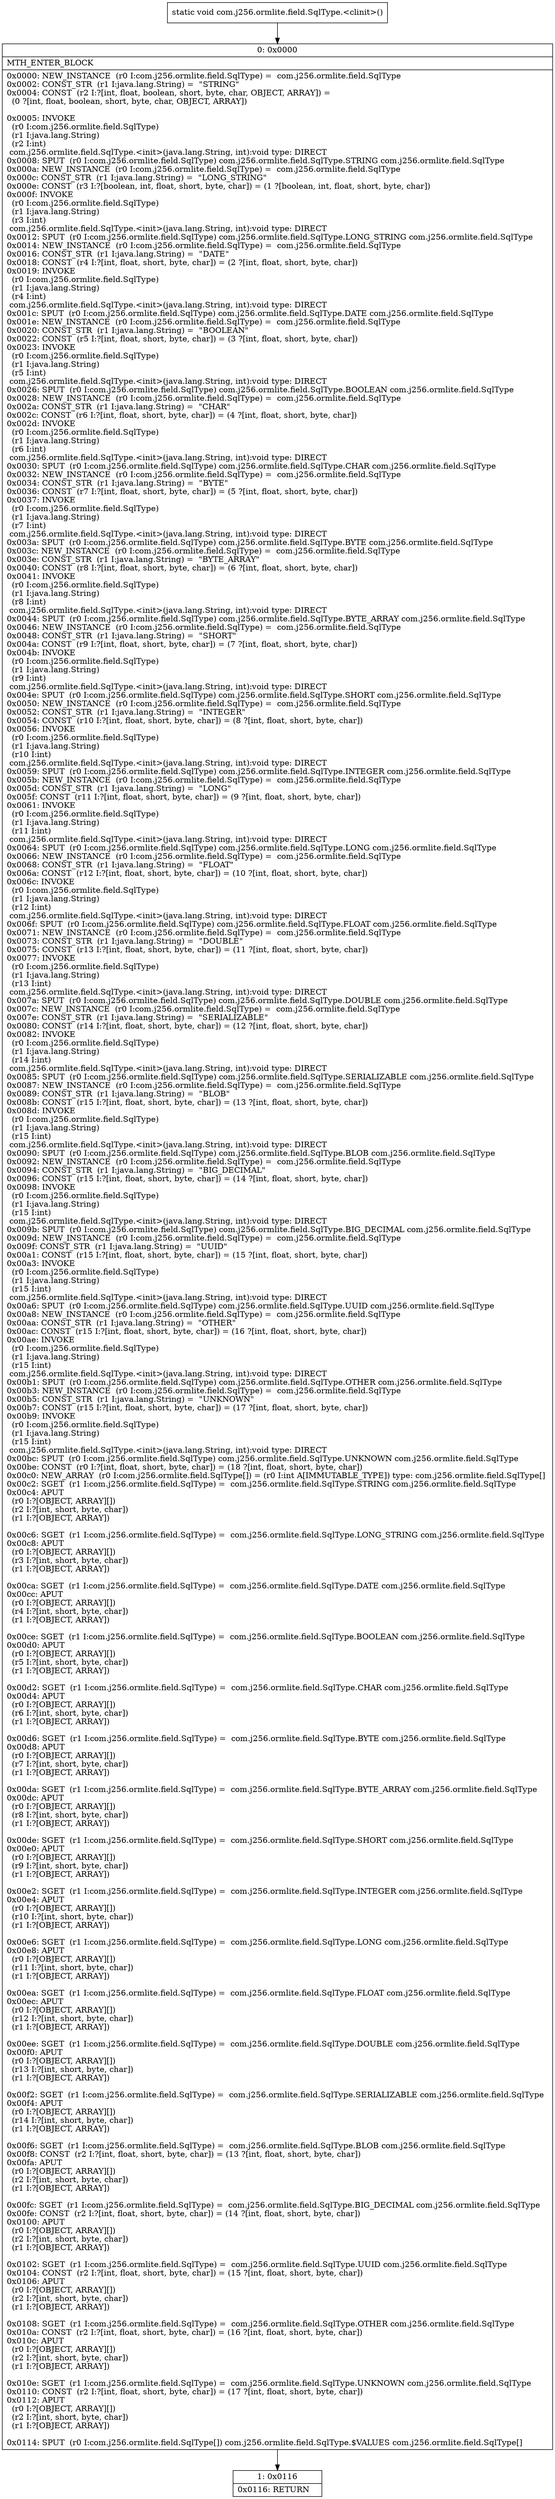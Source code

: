 digraph "CFG forcom.j256.ormlite.field.SqlType.\<clinit\>()V" {
Node_0 [shape=record,label="{0\:\ 0x0000|MTH_ENTER_BLOCK\l|0x0000: NEW_INSTANCE  (r0 I:com.j256.ormlite.field.SqlType) =  com.j256.ormlite.field.SqlType \l0x0002: CONST_STR  (r1 I:java.lang.String) =  \"STRING\" \l0x0004: CONST  (r2 I:?[int, float, boolean, short, byte, char, OBJECT, ARRAY]) = \l  (0 ?[int, float, boolean, short, byte, char, OBJECT, ARRAY])\l \l0x0005: INVOKE  \l  (r0 I:com.j256.ormlite.field.SqlType)\l  (r1 I:java.lang.String)\l  (r2 I:int)\l com.j256.ormlite.field.SqlType.\<init\>(java.lang.String, int):void type: DIRECT \l0x0008: SPUT  (r0 I:com.j256.ormlite.field.SqlType) com.j256.ormlite.field.SqlType.STRING com.j256.ormlite.field.SqlType \l0x000a: NEW_INSTANCE  (r0 I:com.j256.ormlite.field.SqlType) =  com.j256.ormlite.field.SqlType \l0x000c: CONST_STR  (r1 I:java.lang.String) =  \"LONG_STRING\" \l0x000e: CONST  (r3 I:?[boolean, int, float, short, byte, char]) = (1 ?[boolean, int, float, short, byte, char]) \l0x000f: INVOKE  \l  (r0 I:com.j256.ormlite.field.SqlType)\l  (r1 I:java.lang.String)\l  (r3 I:int)\l com.j256.ormlite.field.SqlType.\<init\>(java.lang.String, int):void type: DIRECT \l0x0012: SPUT  (r0 I:com.j256.ormlite.field.SqlType) com.j256.ormlite.field.SqlType.LONG_STRING com.j256.ormlite.field.SqlType \l0x0014: NEW_INSTANCE  (r0 I:com.j256.ormlite.field.SqlType) =  com.j256.ormlite.field.SqlType \l0x0016: CONST_STR  (r1 I:java.lang.String) =  \"DATE\" \l0x0018: CONST  (r4 I:?[int, float, short, byte, char]) = (2 ?[int, float, short, byte, char]) \l0x0019: INVOKE  \l  (r0 I:com.j256.ormlite.field.SqlType)\l  (r1 I:java.lang.String)\l  (r4 I:int)\l com.j256.ormlite.field.SqlType.\<init\>(java.lang.String, int):void type: DIRECT \l0x001c: SPUT  (r0 I:com.j256.ormlite.field.SqlType) com.j256.ormlite.field.SqlType.DATE com.j256.ormlite.field.SqlType \l0x001e: NEW_INSTANCE  (r0 I:com.j256.ormlite.field.SqlType) =  com.j256.ormlite.field.SqlType \l0x0020: CONST_STR  (r1 I:java.lang.String) =  \"BOOLEAN\" \l0x0022: CONST  (r5 I:?[int, float, short, byte, char]) = (3 ?[int, float, short, byte, char]) \l0x0023: INVOKE  \l  (r0 I:com.j256.ormlite.field.SqlType)\l  (r1 I:java.lang.String)\l  (r5 I:int)\l com.j256.ormlite.field.SqlType.\<init\>(java.lang.String, int):void type: DIRECT \l0x0026: SPUT  (r0 I:com.j256.ormlite.field.SqlType) com.j256.ormlite.field.SqlType.BOOLEAN com.j256.ormlite.field.SqlType \l0x0028: NEW_INSTANCE  (r0 I:com.j256.ormlite.field.SqlType) =  com.j256.ormlite.field.SqlType \l0x002a: CONST_STR  (r1 I:java.lang.String) =  \"CHAR\" \l0x002c: CONST  (r6 I:?[int, float, short, byte, char]) = (4 ?[int, float, short, byte, char]) \l0x002d: INVOKE  \l  (r0 I:com.j256.ormlite.field.SqlType)\l  (r1 I:java.lang.String)\l  (r6 I:int)\l com.j256.ormlite.field.SqlType.\<init\>(java.lang.String, int):void type: DIRECT \l0x0030: SPUT  (r0 I:com.j256.ormlite.field.SqlType) com.j256.ormlite.field.SqlType.CHAR com.j256.ormlite.field.SqlType \l0x0032: NEW_INSTANCE  (r0 I:com.j256.ormlite.field.SqlType) =  com.j256.ormlite.field.SqlType \l0x0034: CONST_STR  (r1 I:java.lang.String) =  \"BYTE\" \l0x0036: CONST  (r7 I:?[int, float, short, byte, char]) = (5 ?[int, float, short, byte, char]) \l0x0037: INVOKE  \l  (r0 I:com.j256.ormlite.field.SqlType)\l  (r1 I:java.lang.String)\l  (r7 I:int)\l com.j256.ormlite.field.SqlType.\<init\>(java.lang.String, int):void type: DIRECT \l0x003a: SPUT  (r0 I:com.j256.ormlite.field.SqlType) com.j256.ormlite.field.SqlType.BYTE com.j256.ormlite.field.SqlType \l0x003c: NEW_INSTANCE  (r0 I:com.j256.ormlite.field.SqlType) =  com.j256.ormlite.field.SqlType \l0x003e: CONST_STR  (r1 I:java.lang.String) =  \"BYTE_ARRAY\" \l0x0040: CONST  (r8 I:?[int, float, short, byte, char]) = (6 ?[int, float, short, byte, char]) \l0x0041: INVOKE  \l  (r0 I:com.j256.ormlite.field.SqlType)\l  (r1 I:java.lang.String)\l  (r8 I:int)\l com.j256.ormlite.field.SqlType.\<init\>(java.lang.String, int):void type: DIRECT \l0x0044: SPUT  (r0 I:com.j256.ormlite.field.SqlType) com.j256.ormlite.field.SqlType.BYTE_ARRAY com.j256.ormlite.field.SqlType \l0x0046: NEW_INSTANCE  (r0 I:com.j256.ormlite.field.SqlType) =  com.j256.ormlite.field.SqlType \l0x0048: CONST_STR  (r1 I:java.lang.String) =  \"SHORT\" \l0x004a: CONST  (r9 I:?[int, float, short, byte, char]) = (7 ?[int, float, short, byte, char]) \l0x004b: INVOKE  \l  (r0 I:com.j256.ormlite.field.SqlType)\l  (r1 I:java.lang.String)\l  (r9 I:int)\l com.j256.ormlite.field.SqlType.\<init\>(java.lang.String, int):void type: DIRECT \l0x004e: SPUT  (r0 I:com.j256.ormlite.field.SqlType) com.j256.ormlite.field.SqlType.SHORT com.j256.ormlite.field.SqlType \l0x0050: NEW_INSTANCE  (r0 I:com.j256.ormlite.field.SqlType) =  com.j256.ormlite.field.SqlType \l0x0052: CONST_STR  (r1 I:java.lang.String) =  \"INTEGER\" \l0x0054: CONST  (r10 I:?[int, float, short, byte, char]) = (8 ?[int, float, short, byte, char]) \l0x0056: INVOKE  \l  (r0 I:com.j256.ormlite.field.SqlType)\l  (r1 I:java.lang.String)\l  (r10 I:int)\l com.j256.ormlite.field.SqlType.\<init\>(java.lang.String, int):void type: DIRECT \l0x0059: SPUT  (r0 I:com.j256.ormlite.field.SqlType) com.j256.ormlite.field.SqlType.INTEGER com.j256.ormlite.field.SqlType \l0x005b: NEW_INSTANCE  (r0 I:com.j256.ormlite.field.SqlType) =  com.j256.ormlite.field.SqlType \l0x005d: CONST_STR  (r1 I:java.lang.String) =  \"LONG\" \l0x005f: CONST  (r11 I:?[int, float, short, byte, char]) = (9 ?[int, float, short, byte, char]) \l0x0061: INVOKE  \l  (r0 I:com.j256.ormlite.field.SqlType)\l  (r1 I:java.lang.String)\l  (r11 I:int)\l com.j256.ormlite.field.SqlType.\<init\>(java.lang.String, int):void type: DIRECT \l0x0064: SPUT  (r0 I:com.j256.ormlite.field.SqlType) com.j256.ormlite.field.SqlType.LONG com.j256.ormlite.field.SqlType \l0x0066: NEW_INSTANCE  (r0 I:com.j256.ormlite.field.SqlType) =  com.j256.ormlite.field.SqlType \l0x0068: CONST_STR  (r1 I:java.lang.String) =  \"FLOAT\" \l0x006a: CONST  (r12 I:?[int, float, short, byte, char]) = (10 ?[int, float, short, byte, char]) \l0x006c: INVOKE  \l  (r0 I:com.j256.ormlite.field.SqlType)\l  (r1 I:java.lang.String)\l  (r12 I:int)\l com.j256.ormlite.field.SqlType.\<init\>(java.lang.String, int):void type: DIRECT \l0x006f: SPUT  (r0 I:com.j256.ormlite.field.SqlType) com.j256.ormlite.field.SqlType.FLOAT com.j256.ormlite.field.SqlType \l0x0071: NEW_INSTANCE  (r0 I:com.j256.ormlite.field.SqlType) =  com.j256.ormlite.field.SqlType \l0x0073: CONST_STR  (r1 I:java.lang.String) =  \"DOUBLE\" \l0x0075: CONST  (r13 I:?[int, float, short, byte, char]) = (11 ?[int, float, short, byte, char]) \l0x0077: INVOKE  \l  (r0 I:com.j256.ormlite.field.SqlType)\l  (r1 I:java.lang.String)\l  (r13 I:int)\l com.j256.ormlite.field.SqlType.\<init\>(java.lang.String, int):void type: DIRECT \l0x007a: SPUT  (r0 I:com.j256.ormlite.field.SqlType) com.j256.ormlite.field.SqlType.DOUBLE com.j256.ormlite.field.SqlType \l0x007c: NEW_INSTANCE  (r0 I:com.j256.ormlite.field.SqlType) =  com.j256.ormlite.field.SqlType \l0x007e: CONST_STR  (r1 I:java.lang.String) =  \"SERIALIZABLE\" \l0x0080: CONST  (r14 I:?[int, float, short, byte, char]) = (12 ?[int, float, short, byte, char]) \l0x0082: INVOKE  \l  (r0 I:com.j256.ormlite.field.SqlType)\l  (r1 I:java.lang.String)\l  (r14 I:int)\l com.j256.ormlite.field.SqlType.\<init\>(java.lang.String, int):void type: DIRECT \l0x0085: SPUT  (r0 I:com.j256.ormlite.field.SqlType) com.j256.ormlite.field.SqlType.SERIALIZABLE com.j256.ormlite.field.SqlType \l0x0087: NEW_INSTANCE  (r0 I:com.j256.ormlite.field.SqlType) =  com.j256.ormlite.field.SqlType \l0x0089: CONST_STR  (r1 I:java.lang.String) =  \"BLOB\" \l0x008b: CONST  (r15 I:?[int, float, short, byte, char]) = (13 ?[int, float, short, byte, char]) \l0x008d: INVOKE  \l  (r0 I:com.j256.ormlite.field.SqlType)\l  (r1 I:java.lang.String)\l  (r15 I:int)\l com.j256.ormlite.field.SqlType.\<init\>(java.lang.String, int):void type: DIRECT \l0x0090: SPUT  (r0 I:com.j256.ormlite.field.SqlType) com.j256.ormlite.field.SqlType.BLOB com.j256.ormlite.field.SqlType \l0x0092: NEW_INSTANCE  (r0 I:com.j256.ormlite.field.SqlType) =  com.j256.ormlite.field.SqlType \l0x0094: CONST_STR  (r1 I:java.lang.String) =  \"BIG_DECIMAL\" \l0x0096: CONST  (r15 I:?[int, float, short, byte, char]) = (14 ?[int, float, short, byte, char]) \l0x0098: INVOKE  \l  (r0 I:com.j256.ormlite.field.SqlType)\l  (r1 I:java.lang.String)\l  (r15 I:int)\l com.j256.ormlite.field.SqlType.\<init\>(java.lang.String, int):void type: DIRECT \l0x009b: SPUT  (r0 I:com.j256.ormlite.field.SqlType) com.j256.ormlite.field.SqlType.BIG_DECIMAL com.j256.ormlite.field.SqlType \l0x009d: NEW_INSTANCE  (r0 I:com.j256.ormlite.field.SqlType) =  com.j256.ormlite.field.SqlType \l0x009f: CONST_STR  (r1 I:java.lang.String) =  \"UUID\" \l0x00a1: CONST  (r15 I:?[int, float, short, byte, char]) = (15 ?[int, float, short, byte, char]) \l0x00a3: INVOKE  \l  (r0 I:com.j256.ormlite.field.SqlType)\l  (r1 I:java.lang.String)\l  (r15 I:int)\l com.j256.ormlite.field.SqlType.\<init\>(java.lang.String, int):void type: DIRECT \l0x00a6: SPUT  (r0 I:com.j256.ormlite.field.SqlType) com.j256.ormlite.field.SqlType.UUID com.j256.ormlite.field.SqlType \l0x00a8: NEW_INSTANCE  (r0 I:com.j256.ormlite.field.SqlType) =  com.j256.ormlite.field.SqlType \l0x00aa: CONST_STR  (r1 I:java.lang.String) =  \"OTHER\" \l0x00ac: CONST  (r15 I:?[int, float, short, byte, char]) = (16 ?[int, float, short, byte, char]) \l0x00ae: INVOKE  \l  (r0 I:com.j256.ormlite.field.SqlType)\l  (r1 I:java.lang.String)\l  (r15 I:int)\l com.j256.ormlite.field.SqlType.\<init\>(java.lang.String, int):void type: DIRECT \l0x00b1: SPUT  (r0 I:com.j256.ormlite.field.SqlType) com.j256.ormlite.field.SqlType.OTHER com.j256.ormlite.field.SqlType \l0x00b3: NEW_INSTANCE  (r0 I:com.j256.ormlite.field.SqlType) =  com.j256.ormlite.field.SqlType \l0x00b5: CONST_STR  (r1 I:java.lang.String) =  \"UNKNOWN\" \l0x00b7: CONST  (r15 I:?[int, float, short, byte, char]) = (17 ?[int, float, short, byte, char]) \l0x00b9: INVOKE  \l  (r0 I:com.j256.ormlite.field.SqlType)\l  (r1 I:java.lang.String)\l  (r15 I:int)\l com.j256.ormlite.field.SqlType.\<init\>(java.lang.String, int):void type: DIRECT \l0x00bc: SPUT  (r0 I:com.j256.ormlite.field.SqlType) com.j256.ormlite.field.SqlType.UNKNOWN com.j256.ormlite.field.SqlType \l0x00be: CONST  (r0 I:?[int, float, short, byte, char]) = (18 ?[int, float, short, byte, char]) \l0x00c0: NEW_ARRAY  (r0 I:com.j256.ormlite.field.SqlType[]) = (r0 I:int A[IMMUTABLE_TYPE]) type: com.j256.ormlite.field.SqlType[] \l0x00c2: SGET  (r1 I:com.j256.ormlite.field.SqlType) =  com.j256.ormlite.field.SqlType.STRING com.j256.ormlite.field.SqlType \l0x00c4: APUT  \l  (r0 I:?[OBJECT, ARRAY][])\l  (r2 I:?[int, short, byte, char])\l  (r1 I:?[OBJECT, ARRAY])\l \l0x00c6: SGET  (r1 I:com.j256.ormlite.field.SqlType) =  com.j256.ormlite.field.SqlType.LONG_STRING com.j256.ormlite.field.SqlType \l0x00c8: APUT  \l  (r0 I:?[OBJECT, ARRAY][])\l  (r3 I:?[int, short, byte, char])\l  (r1 I:?[OBJECT, ARRAY])\l \l0x00ca: SGET  (r1 I:com.j256.ormlite.field.SqlType) =  com.j256.ormlite.field.SqlType.DATE com.j256.ormlite.field.SqlType \l0x00cc: APUT  \l  (r0 I:?[OBJECT, ARRAY][])\l  (r4 I:?[int, short, byte, char])\l  (r1 I:?[OBJECT, ARRAY])\l \l0x00ce: SGET  (r1 I:com.j256.ormlite.field.SqlType) =  com.j256.ormlite.field.SqlType.BOOLEAN com.j256.ormlite.field.SqlType \l0x00d0: APUT  \l  (r0 I:?[OBJECT, ARRAY][])\l  (r5 I:?[int, short, byte, char])\l  (r1 I:?[OBJECT, ARRAY])\l \l0x00d2: SGET  (r1 I:com.j256.ormlite.field.SqlType) =  com.j256.ormlite.field.SqlType.CHAR com.j256.ormlite.field.SqlType \l0x00d4: APUT  \l  (r0 I:?[OBJECT, ARRAY][])\l  (r6 I:?[int, short, byte, char])\l  (r1 I:?[OBJECT, ARRAY])\l \l0x00d6: SGET  (r1 I:com.j256.ormlite.field.SqlType) =  com.j256.ormlite.field.SqlType.BYTE com.j256.ormlite.field.SqlType \l0x00d8: APUT  \l  (r0 I:?[OBJECT, ARRAY][])\l  (r7 I:?[int, short, byte, char])\l  (r1 I:?[OBJECT, ARRAY])\l \l0x00da: SGET  (r1 I:com.j256.ormlite.field.SqlType) =  com.j256.ormlite.field.SqlType.BYTE_ARRAY com.j256.ormlite.field.SqlType \l0x00dc: APUT  \l  (r0 I:?[OBJECT, ARRAY][])\l  (r8 I:?[int, short, byte, char])\l  (r1 I:?[OBJECT, ARRAY])\l \l0x00de: SGET  (r1 I:com.j256.ormlite.field.SqlType) =  com.j256.ormlite.field.SqlType.SHORT com.j256.ormlite.field.SqlType \l0x00e0: APUT  \l  (r0 I:?[OBJECT, ARRAY][])\l  (r9 I:?[int, short, byte, char])\l  (r1 I:?[OBJECT, ARRAY])\l \l0x00e2: SGET  (r1 I:com.j256.ormlite.field.SqlType) =  com.j256.ormlite.field.SqlType.INTEGER com.j256.ormlite.field.SqlType \l0x00e4: APUT  \l  (r0 I:?[OBJECT, ARRAY][])\l  (r10 I:?[int, short, byte, char])\l  (r1 I:?[OBJECT, ARRAY])\l \l0x00e6: SGET  (r1 I:com.j256.ormlite.field.SqlType) =  com.j256.ormlite.field.SqlType.LONG com.j256.ormlite.field.SqlType \l0x00e8: APUT  \l  (r0 I:?[OBJECT, ARRAY][])\l  (r11 I:?[int, short, byte, char])\l  (r1 I:?[OBJECT, ARRAY])\l \l0x00ea: SGET  (r1 I:com.j256.ormlite.field.SqlType) =  com.j256.ormlite.field.SqlType.FLOAT com.j256.ormlite.field.SqlType \l0x00ec: APUT  \l  (r0 I:?[OBJECT, ARRAY][])\l  (r12 I:?[int, short, byte, char])\l  (r1 I:?[OBJECT, ARRAY])\l \l0x00ee: SGET  (r1 I:com.j256.ormlite.field.SqlType) =  com.j256.ormlite.field.SqlType.DOUBLE com.j256.ormlite.field.SqlType \l0x00f0: APUT  \l  (r0 I:?[OBJECT, ARRAY][])\l  (r13 I:?[int, short, byte, char])\l  (r1 I:?[OBJECT, ARRAY])\l \l0x00f2: SGET  (r1 I:com.j256.ormlite.field.SqlType) =  com.j256.ormlite.field.SqlType.SERIALIZABLE com.j256.ormlite.field.SqlType \l0x00f4: APUT  \l  (r0 I:?[OBJECT, ARRAY][])\l  (r14 I:?[int, short, byte, char])\l  (r1 I:?[OBJECT, ARRAY])\l \l0x00f6: SGET  (r1 I:com.j256.ormlite.field.SqlType) =  com.j256.ormlite.field.SqlType.BLOB com.j256.ormlite.field.SqlType \l0x00f8: CONST  (r2 I:?[int, float, short, byte, char]) = (13 ?[int, float, short, byte, char]) \l0x00fa: APUT  \l  (r0 I:?[OBJECT, ARRAY][])\l  (r2 I:?[int, short, byte, char])\l  (r1 I:?[OBJECT, ARRAY])\l \l0x00fc: SGET  (r1 I:com.j256.ormlite.field.SqlType) =  com.j256.ormlite.field.SqlType.BIG_DECIMAL com.j256.ormlite.field.SqlType \l0x00fe: CONST  (r2 I:?[int, float, short, byte, char]) = (14 ?[int, float, short, byte, char]) \l0x0100: APUT  \l  (r0 I:?[OBJECT, ARRAY][])\l  (r2 I:?[int, short, byte, char])\l  (r1 I:?[OBJECT, ARRAY])\l \l0x0102: SGET  (r1 I:com.j256.ormlite.field.SqlType) =  com.j256.ormlite.field.SqlType.UUID com.j256.ormlite.field.SqlType \l0x0104: CONST  (r2 I:?[int, float, short, byte, char]) = (15 ?[int, float, short, byte, char]) \l0x0106: APUT  \l  (r0 I:?[OBJECT, ARRAY][])\l  (r2 I:?[int, short, byte, char])\l  (r1 I:?[OBJECT, ARRAY])\l \l0x0108: SGET  (r1 I:com.j256.ormlite.field.SqlType) =  com.j256.ormlite.field.SqlType.OTHER com.j256.ormlite.field.SqlType \l0x010a: CONST  (r2 I:?[int, float, short, byte, char]) = (16 ?[int, float, short, byte, char]) \l0x010c: APUT  \l  (r0 I:?[OBJECT, ARRAY][])\l  (r2 I:?[int, short, byte, char])\l  (r1 I:?[OBJECT, ARRAY])\l \l0x010e: SGET  (r1 I:com.j256.ormlite.field.SqlType) =  com.j256.ormlite.field.SqlType.UNKNOWN com.j256.ormlite.field.SqlType \l0x0110: CONST  (r2 I:?[int, float, short, byte, char]) = (17 ?[int, float, short, byte, char]) \l0x0112: APUT  \l  (r0 I:?[OBJECT, ARRAY][])\l  (r2 I:?[int, short, byte, char])\l  (r1 I:?[OBJECT, ARRAY])\l \l0x0114: SPUT  (r0 I:com.j256.ormlite.field.SqlType[]) com.j256.ormlite.field.SqlType.$VALUES com.j256.ormlite.field.SqlType[] \l}"];
Node_1 [shape=record,label="{1\:\ 0x0116|0x0116: RETURN   \l}"];
MethodNode[shape=record,label="{static void com.j256.ormlite.field.SqlType.\<clinit\>() }"];
MethodNode -> Node_0;
Node_0 -> Node_1;
}

